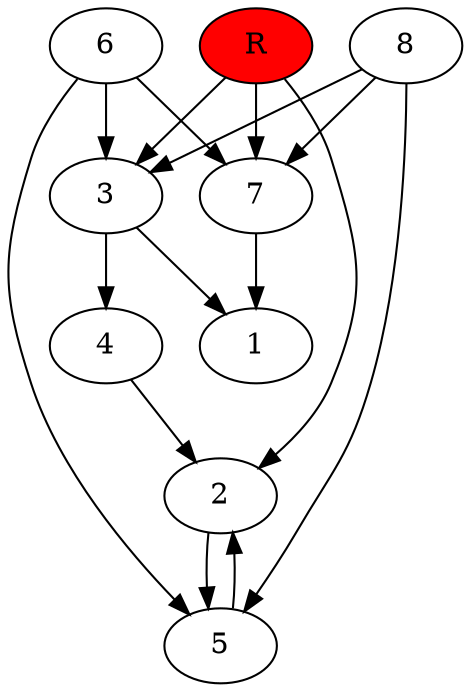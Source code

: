 digraph prb29565 {
	1
	2
	3
	4
	5
	6
	7
	8
	R [fillcolor="#ff0000" style=filled]
	2 -> 5
	3 -> 1
	3 -> 4
	4 -> 2
	5 -> 2
	6 -> 3
	6 -> 5
	6 -> 7
	7 -> 1
	8 -> 3
	8 -> 5
	8 -> 7
	R -> 2
	R -> 3
	R -> 7
}
